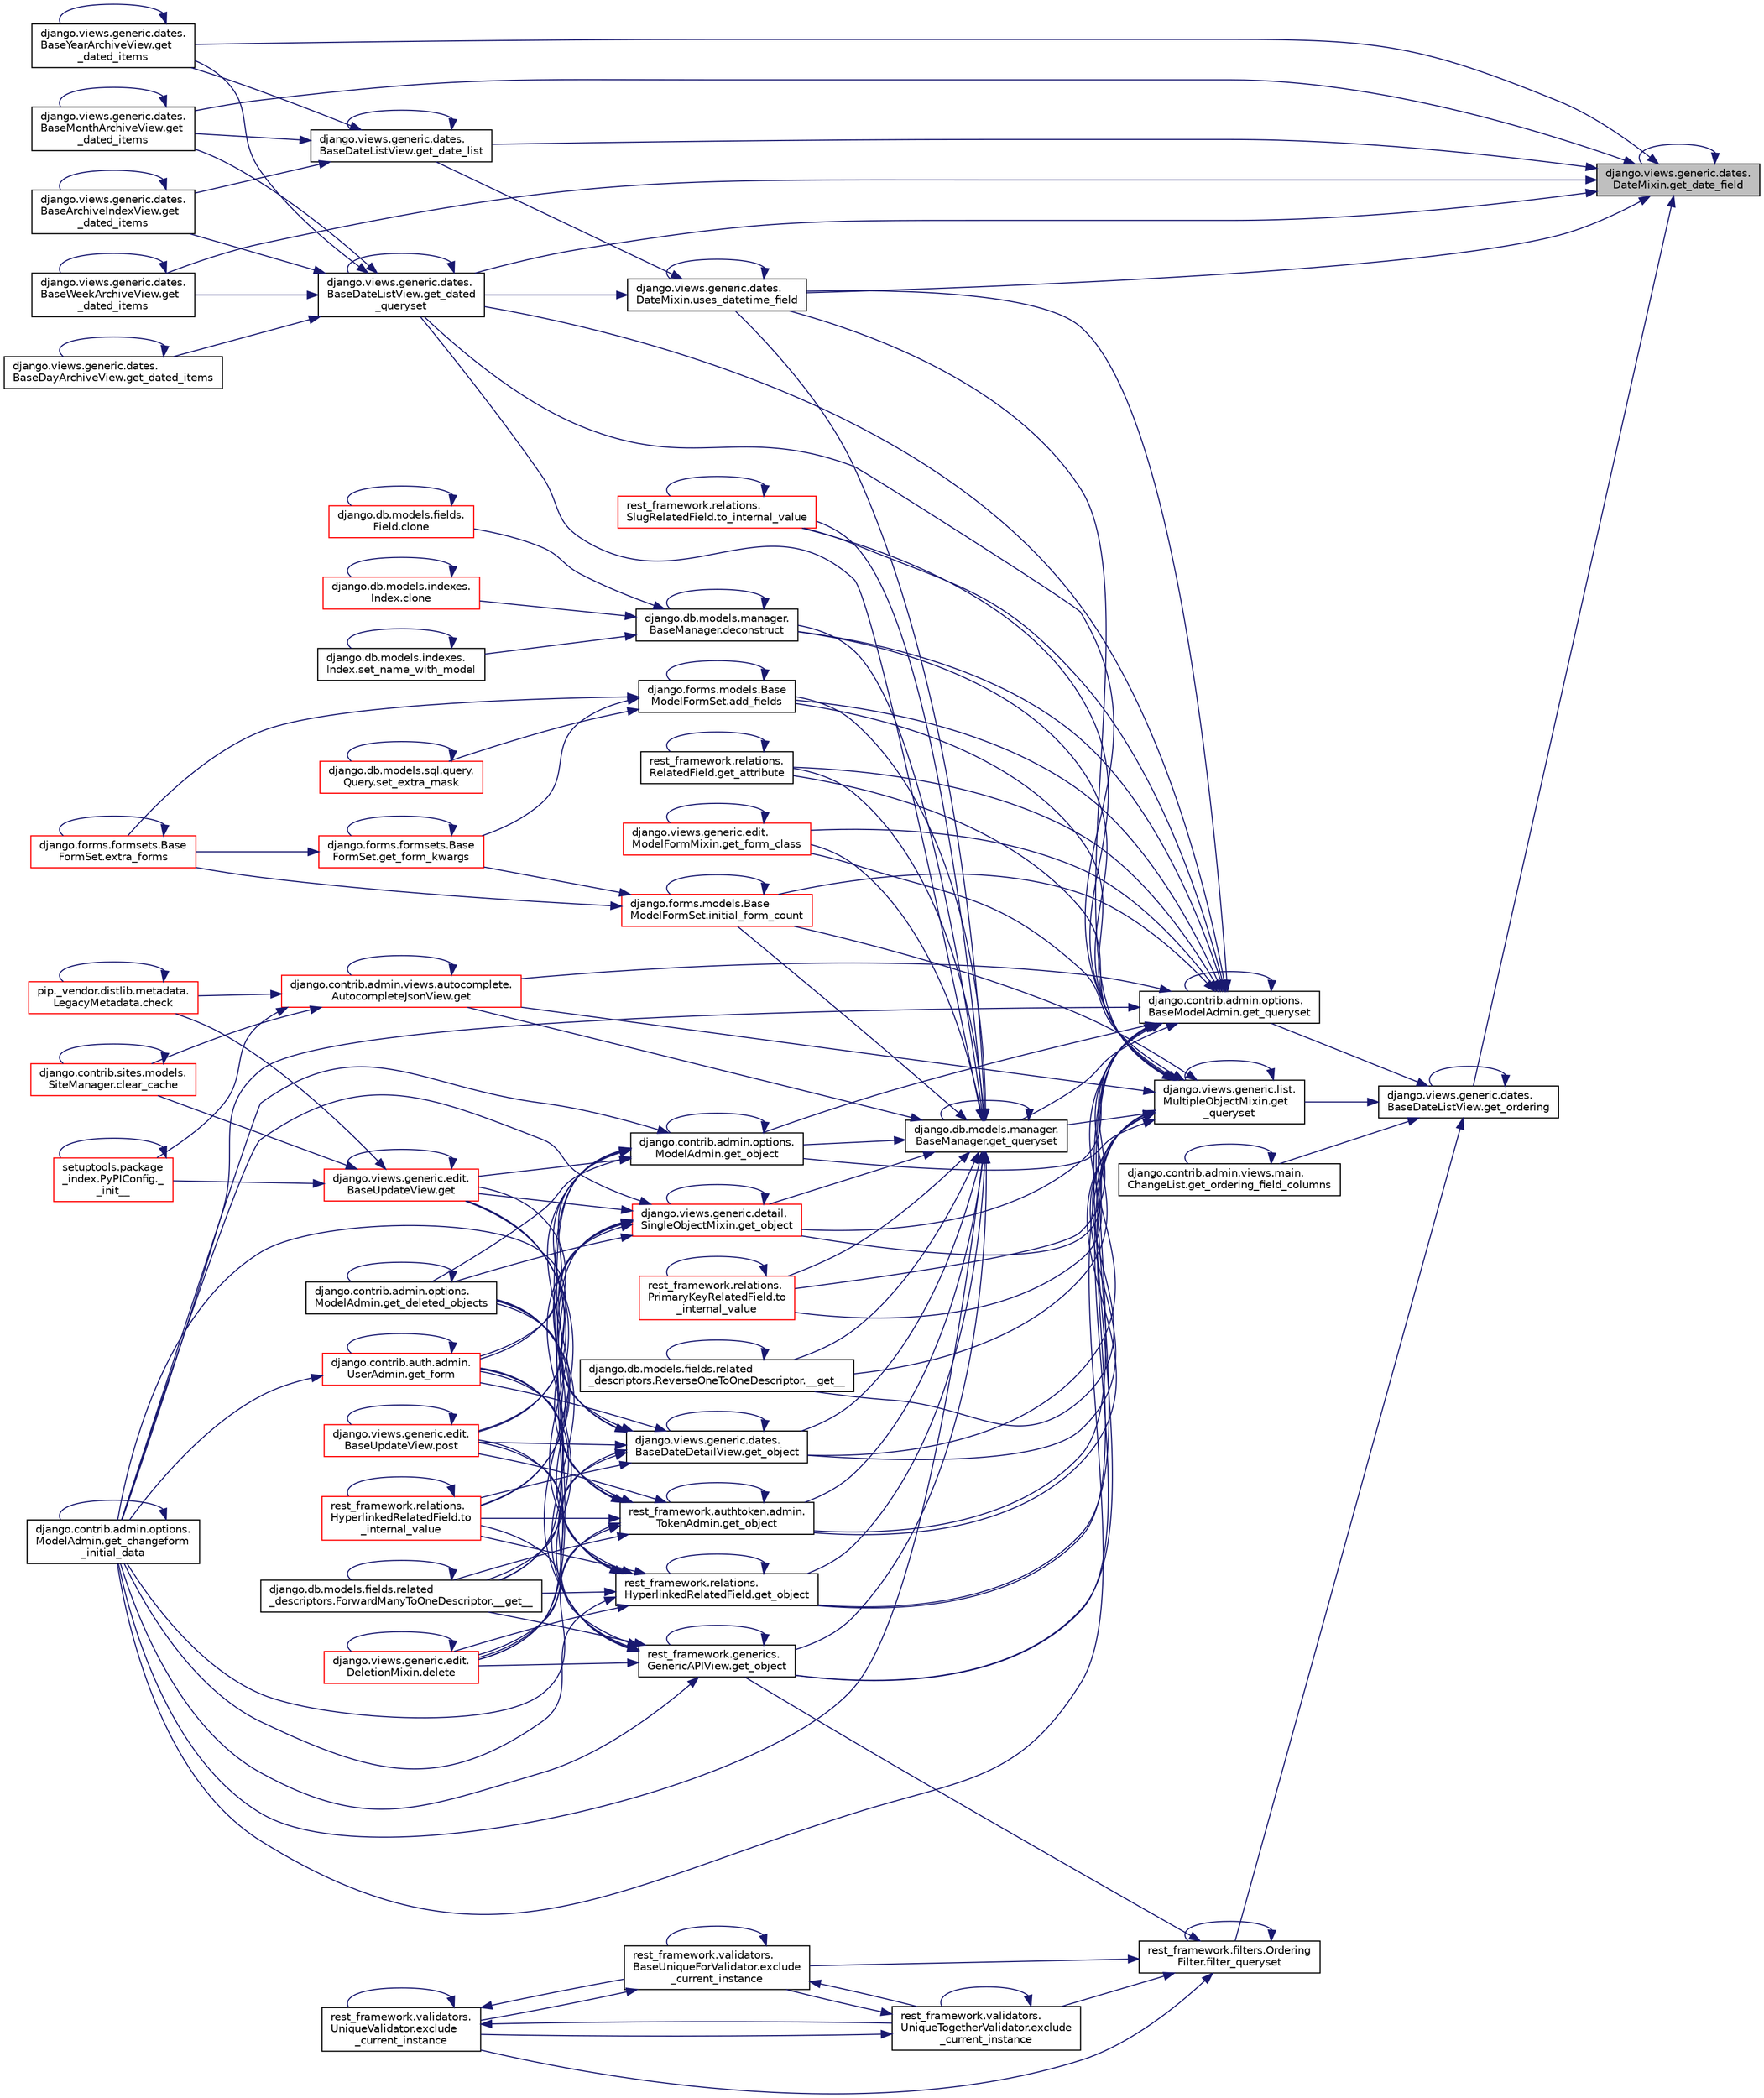 digraph "django.views.generic.dates.DateMixin.get_date_field"
{
 // LATEX_PDF_SIZE
  edge [fontname="Helvetica",fontsize="10",labelfontname="Helvetica",labelfontsize="10"];
  node [fontname="Helvetica",fontsize="10",shape=record];
  rankdir="RL";
  Node1 [label="django.views.generic.dates.\lDateMixin.get_date_field",height=0.2,width=0.4,color="black", fillcolor="grey75", style="filled", fontcolor="black",tooltip=" "];
  Node1 -> Node1 [dir="back",color="midnightblue",fontsize="10",style="solid",fontname="Helvetica"];
  Node1 -> Node2 [dir="back",color="midnightblue",fontsize="10",style="solid",fontname="Helvetica"];
  Node2 [label="django.views.generic.dates.\lBaseDateListView.get_date_list",height=0.2,width=0.4,color="black", fillcolor="white", style="filled",URL="$d7/d86/classdjango_1_1views_1_1generic_1_1dates_1_1_base_date_list_view.html#a8eab6beab1527df2787a8cb203395905",tooltip=" "];
  Node2 -> Node2 [dir="back",color="midnightblue",fontsize="10",style="solid",fontname="Helvetica"];
  Node2 -> Node3 [dir="back",color="midnightblue",fontsize="10",style="solid",fontname="Helvetica"];
  Node3 [label="django.views.generic.dates.\lBaseArchiveIndexView.get\l_dated_items",height=0.2,width=0.4,color="black", fillcolor="white", style="filled",URL="$d9/d24/classdjango_1_1views_1_1generic_1_1dates_1_1_base_archive_index_view.html#adc077b96bd9dabdc84b3dcf787176920",tooltip=" "];
  Node3 -> Node3 [dir="back",color="midnightblue",fontsize="10",style="solid",fontname="Helvetica"];
  Node2 -> Node4 [dir="back",color="midnightblue",fontsize="10",style="solid",fontname="Helvetica"];
  Node4 [label="django.views.generic.dates.\lBaseYearArchiveView.get\l_dated_items",height=0.2,width=0.4,color="black", fillcolor="white", style="filled",URL="$d7/d9e/classdjango_1_1views_1_1generic_1_1dates_1_1_base_year_archive_view.html#a854c061ed0f25330a77a32809beb3063",tooltip=" "];
  Node4 -> Node4 [dir="back",color="midnightblue",fontsize="10",style="solid",fontname="Helvetica"];
  Node2 -> Node5 [dir="back",color="midnightblue",fontsize="10",style="solid",fontname="Helvetica"];
  Node5 [label="django.views.generic.dates.\lBaseMonthArchiveView.get\l_dated_items",height=0.2,width=0.4,color="black", fillcolor="white", style="filled",URL="$d7/da8/classdjango_1_1views_1_1generic_1_1dates_1_1_base_month_archive_view.html#a38271cc2f15dbe5f9a9e62448834c72c",tooltip=" "];
  Node5 -> Node5 [dir="back",color="midnightblue",fontsize="10",style="solid",fontname="Helvetica"];
  Node1 -> Node4 [dir="back",color="midnightblue",fontsize="10",style="solid",fontname="Helvetica"];
  Node1 -> Node5 [dir="back",color="midnightblue",fontsize="10",style="solid",fontname="Helvetica"];
  Node1 -> Node6 [dir="back",color="midnightblue",fontsize="10",style="solid",fontname="Helvetica"];
  Node6 [label="django.views.generic.dates.\lBaseWeekArchiveView.get\l_dated_items",height=0.2,width=0.4,color="black", fillcolor="white", style="filled",URL="$d5/dac/classdjango_1_1views_1_1generic_1_1dates_1_1_base_week_archive_view.html#aeee752c9270fad80424038e4c1777e66",tooltip=" "];
  Node6 -> Node6 [dir="back",color="midnightblue",fontsize="10",style="solid",fontname="Helvetica"];
  Node1 -> Node7 [dir="back",color="midnightblue",fontsize="10",style="solid",fontname="Helvetica"];
  Node7 [label="django.views.generic.dates.\lBaseDateListView.get_dated\l_queryset",height=0.2,width=0.4,color="black", fillcolor="white", style="filled",URL="$d7/d86/classdjango_1_1views_1_1generic_1_1dates_1_1_base_date_list_view.html#a11011211abf322ea977b859dd7d472cb",tooltip=" "];
  Node7 -> Node3 [dir="back",color="midnightblue",fontsize="10",style="solid",fontname="Helvetica"];
  Node7 -> Node4 [dir="back",color="midnightblue",fontsize="10",style="solid",fontname="Helvetica"];
  Node7 -> Node5 [dir="back",color="midnightblue",fontsize="10",style="solid",fontname="Helvetica"];
  Node7 -> Node6 [dir="back",color="midnightblue",fontsize="10",style="solid",fontname="Helvetica"];
  Node7 -> Node8 [dir="back",color="midnightblue",fontsize="10",style="solid",fontname="Helvetica"];
  Node8 [label="django.views.generic.dates.\lBaseDayArchiveView.get_dated_items",height=0.2,width=0.4,color="black", fillcolor="white", style="filled",URL="$de/de2/classdjango_1_1views_1_1generic_1_1dates_1_1_base_day_archive_view.html#a7fcb6d97397e195869cfd5a3ca5baa4e",tooltip=" "];
  Node8 -> Node8 [dir="back",color="midnightblue",fontsize="10",style="solid",fontname="Helvetica"];
  Node7 -> Node7 [dir="back",color="midnightblue",fontsize="10",style="solid",fontname="Helvetica"];
  Node1 -> Node9 [dir="back",color="midnightblue",fontsize="10",style="solid",fontname="Helvetica"];
  Node9 [label="django.views.generic.dates.\lBaseDateListView.get_ordering",height=0.2,width=0.4,color="black", fillcolor="white", style="filled",URL="$d7/d86/classdjango_1_1views_1_1generic_1_1dates_1_1_base_date_list_view.html#a1ca94aa4a283514ce26b0fb152c396bd",tooltip=" "];
  Node9 -> Node10 [dir="back",color="midnightblue",fontsize="10",style="solid",fontname="Helvetica"];
  Node10 [label="rest_framework.filters.Ordering\lFilter.filter_queryset",height=0.2,width=0.4,color="black", fillcolor="white", style="filled",URL="$d0/d16/classrest__framework_1_1filters_1_1_ordering_filter.html#af0334718806ff1519a860a79735c12c5",tooltip=" "];
  Node10 -> Node11 [dir="back",color="midnightblue",fontsize="10",style="solid",fontname="Helvetica"];
  Node11 [label="rest_framework.validators.\lUniqueTogetherValidator.exclude\l_current_instance",height=0.2,width=0.4,color="black", fillcolor="white", style="filled",URL="$d8/df3/classrest__framework_1_1validators_1_1_unique_together_validator.html#a872e5afbee8c4160bba291bf2dbc9a96",tooltip=" "];
  Node11 -> Node11 [dir="back",color="midnightblue",fontsize="10",style="solid",fontname="Helvetica"];
  Node11 -> Node12 [dir="back",color="midnightblue",fontsize="10",style="solid",fontname="Helvetica"];
  Node12 [label="rest_framework.validators.\lBaseUniqueForValidator.exclude\l_current_instance",height=0.2,width=0.4,color="black", fillcolor="white", style="filled",URL="$d7/d15/classrest__framework_1_1validators_1_1_base_unique_for_validator.html#a695aa68f1278ccc42fad6fa2153c5da0",tooltip=" "];
  Node12 -> Node11 [dir="back",color="midnightblue",fontsize="10",style="solid",fontname="Helvetica"];
  Node12 -> Node12 [dir="back",color="midnightblue",fontsize="10",style="solid",fontname="Helvetica"];
  Node12 -> Node13 [dir="back",color="midnightblue",fontsize="10",style="solid",fontname="Helvetica"];
  Node13 [label="rest_framework.validators.\lUniqueValidator.exclude\l_current_instance",height=0.2,width=0.4,color="black", fillcolor="white", style="filled",URL="$df/dfd/classrest__framework_1_1validators_1_1_unique_validator.html#af919fcec709e412d91fe08286e1900db",tooltip=" "];
  Node13 -> Node11 [dir="back",color="midnightblue",fontsize="10",style="solid",fontname="Helvetica"];
  Node13 -> Node12 [dir="back",color="midnightblue",fontsize="10",style="solid",fontname="Helvetica"];
  Node13 -> Node13 [dir="back",color="midnightblue",fontsize="10",style="solid",fontname="Helvetica"];
  Node11 -> Node13 [dir="back",color="midnightblue",fontsize="10",style="solid",fontname="Helvetica"];
  Node10 -> Node12 [dir="back",color="midnightblue",fontsize="10",style="solid",fontname="Helvetica"];
  Node10 -> Node13 [dir="back",color="midnightblue",fontsize="10",style="solid",fontname="Helvetica"];
  Node10 -> Node10 [dir="back",color="midnightblue",fontsize="10",style="solid",fontname="Helvetica"];
  Node10 -> Node14 [dir="back",color="midnightblue",fontsize="10",style="solid",fontname="Helvetica"];
  Node14 [label="rest_framework.generics.\lGenericAPIView.get_object",height=0.2,width=0.4,color="black", fillcolor="white", style="filled",URL="$d9/d8f/classrest__framework_1_1generics_1_1_generic_a_p_i_view.html#af19daba665c7e3f1329658f71f0dbc1c",tooltip=" "];
  Node14 -> Node15 [dir="back",color="midnightblue",fontsize="10",style="solid",fontname="Helvetica"];
  Node15 [label="django.db.models.fields.related\l_descriptors.ForwardManyToOneDescriptor.__get__",height=0.2,width=0.4,color="black", fillcolor="white", style="filled",URL="$d8/d45/classdjango_1_1db_1_1models_1_1fields_1_1related__descriptors_1_1_forward_many_to_one_descriptor.html#a00a5fdcd5751fe1e27eff22d686c5dca",tooltip=" "];
  Node15 -> Node15 [dir="back",color="midnightblue",fontsize="10",style="solid",fontname="Helvetica"];
  Node14 -> Node16 [dir="back",color="midnightblue",fontsize="10",style="solid",fontname="Helvetica"];
  Node16 [label="django.views.generic.edit.\lDeletionMixin.delete",height=0.2,width=0.4,color="red", fillcolor="white", style="filled",URL="$d3/d92/classdjango_1_1views_1_1generic_1_1edit_1_1_deletion_mixin.html#a51f105c6c7ad7f026a85bc9fbc68488d",tooltip=" "];
  Node16 -> Node16 [dir="back",color="midnightblue",fontsize="10",style="solid",fontname="Helvetica"];
  Node14 -> Node373 [dir="back",color="midnightblue",fontsize="10",style="solid",fontname="Helvetica"];
  Node373 [label="django.views.generic.edit.\lBaseUpdateView.get",height=0.2,width=0.4,color="red", fillcolor="white", style="filled",URL="$dc/d05/classdjango_1_1views_1_1generic_1_1edit_1_1_base_update_view.html#a25a7b8d986440ffbc8dcc5f140f0dbf9",tooltip=" "];
  Node373 -> Node215 [dir="back",color="midnightblue",fontsize="10",style="solid",fontname="Helvetica"];
  Node215 [label="setuptools.package\l_index.PyPIConfig._\l_init__",height=0.2,width=0.4,color="red", fillcolor="white", style="filled",URL="$d3/d47/classsetuptools_1_1package__index_1_1_py_p_i_config.html#a32593240a32dc851f55b82f1abebbc86",tooltip=" "];
  Node215 -> Node215 [dir="back",color="midnightblue",fontsize="10",style="solid",fontname="Helvetica"];
  Node373 -> Node216 [dir="back",color="midnightblue",fontsize="10",style="solid",fontname="Helvetica"];
  Node216 [label="pip._vendor.distlib.metadata.\lLegacyMetadata.check",height=0.2,width=0.4,color="red", fillcolor="white", style="filled",URL="$d3/dc5/classpip_1_1__vendor_1_1distlib_1_1metadata_1_1_legacy_metadata.html#a28132a5947764193c9e166d3fe8281c9",tooltip=" "];
  Node216 -> Node216 [dir="back",color="midnightblue",fontsize="10",style="solid",fontname="Helvetica"];
  Node373 -> Node220 [dir="back",color="midnightblue",fontsize="10",style="solid",fontname="Helvetica"];
  Node220 [label="django.contrib.sites.models.\lSiteManager.clear_cache",height=0.2,width=0.4,color="red", fillcolor="white", style="filled",URL="$d9/d9e/classdjango_1_1contrib_1_1sites_1_1models_1_1_site_manager.html#add1b963e98668e941563915da7a3c99f",tooltip=" "];
  Node220 -> Node220 [dir="back",color="midnightblue",fontsize="10",style="solid",fontname="Helvetica"];
  Node373 -> Node373 [dir="back",color="midnightblue",fontsize="10",style="solid",fontname="Helvetica"];
  Node14 -> Node374 [dir="back",color="midnightblue",fontsize="10",style="solid",fontname="Helvetica"];
  Node374 [label="django.contrib.admin.options.\lModelAdmin.get_changeform\l_initial_data",height=0.2,width=0.4,color="black", fillcolor="white", style="filled",URL="$d5/d05/classdjango_1_1contrib_1_1admin_1_1options_1_1_model_admin.html#a0a240a707ea381d1b8ec1579f8955fb7",tooltip=" "];
  Node374 -> Node374 [dir="back",color="midnightblue",fontsize="10",style="solid",fontname="Helvetica"];
  Node14 -> Node375 [dir="back",color="midnightblue",fontsize="10",style="solid",fontname="Helvetica"];
  Node375 [label="django.contrib.admin.options.\lModelAdmin.get_deleted_objects",height=0.2,width=0.4,color="black", fillcolor="white", style="filled",URL="$d5/d05/classdjango_1_1contrib_1_1admin_1_1options_1_1_model_admin.html#a4877a3cf067df66ce015e5fa410dc343",tooltip=" "];
  Node375 -> Node375 [dir="back",color="midnightblue",fontsize="10",style="solid",fontname="Helvetica"];
  Node14 -> Node376 [dir="back",color="midnightblue",fontsize="10",style="solid",fontname="Helvetica"];
  Node376 [label="django.contrib.auth.admin.\lUserAdmin.get_form",height=0.2,width=0.4,color="red", fillcolor="white", style="filled",URL="$de/d3c/classdjango_1_1contrib_1_1auth_1_1admin_1_1_user_admin.html#a30a0a369e3f81b055b79cf3961971466",tooltip=" "];
  Node376 -> Node374 [dir="back",color="midnightblue",fontsize="10",style="solid",fontname="Helvetica"];
  Node376 -> Node376 [dir="back",color="midnightblue",fontsize="10",style="solid",fontname="Helvetica"];
  Node14 -> Node14 [dir="back",color="midnightblue",fontsize="10",style="solid",fontname="Helvetica"];
  Node14 -> Node379 [dir="back",color="midnightblue",fontsize="10",style="solid",fontname="Helvetica"];
  Node379 [label="django.views.generic.edit.\lBaseUpdateView.post",height=0.2,width=0.4,color="red", fillcolor="white", style="filled",URL="$dc/d05/classdjango_1_1views_1_1generic_1_1edit_1_1_base_update_view.html#a2147923a1e67e00c94f2882ec1b3bf55",tooltip=" "];
  Node379 -> Node379 [dir="back",color="midnightblue",fontsize="10",style="solid",fontname="Helvetica"];
  Node14 -> Node380 [dir="back",color="midnightblue",fontsize="10",style="solid",fontname="Helvetica"];
  Node380 [label="rest_framework.relations.\lHyperlinkedRelatedField.to\l_internal_value",height=0.2,width=0.4,color="red", fillcolor="white", style="filled",URL="$d1/d10/classrest__framework_1_1relations_1_1_hyperlinked_related_field.html#ad440816f795da9c240990bbb69957ea5",tooltip=" "];
  Node380 -> Node380 [dir="back",color="midnightblue",fontsize="10",style="solid",fontname="Helvetica"];
  Node9 -> Node9 [dir="back",color="midnightblue",fontsize="10",style="solid",fontname="Helvetica"];
  Node9 -> Node679 [dir="back",color="midnightblue",fontsize="10",style="solid",fontname="Helvetica"];
  Node679 [label="django.contrib.admin.views.main.\lChangeList.get_ordering_field_columns",height=0.2,width=0.4,color="black", fillcolor="white", style="filled",URL="$d7/d58/classdjango_1_1contrib_1_1admin_1_1views_1_1main_1_1_change_list.html#ad365f8c2acd6830baf1c62ed771da06d",tooltip=" "];
  Node679 -> Node679 [dir="back",color="midnightblue",fontsize="10",style="solid",fontname="Helvetica"];
  Node9 -> Node680 [dir="back",color="midnightblue",fontsize="10",style="solid",fontname="Helvetica"];
  Node680 [label="django.views.generic.list.\lMultipleObjectMixin.get\l_queryset",height=0.2,width=0.4,color="black", fillcolor="white", style="filled",URL="$dc/db8/classdjango_1_1views_1_1generic_1_1list_1_1_multiple_object_mixin.html#ad98185a338be30a3a7327fbb7c3b4a1a",tooltip=" "];
  Node680 -> Node408 [dir="back",color="midnightblue",fontsize="10",style="solid",fontname="Helvetica"];
  Node408 [label="django.db.models.fields.related\l_descriptors.ReverseOneToOneDescriptor.__get__",height=0.2,width=0.4,color="black", fillcolor="white", style="filled",URL="$da/d7c/classdjango_1_1db_1_1models_1_1fields_1_1related__descriptors_1_1_reverse_one_to_one_descriptor.html#a8a2af43b925a416a4c17dae462134905",tooltip=" "];
  Node408 -> Node408 [dir="back",color="midnightblue",fontsize="10",style="solid",fontname="Helvetica"];
  Node680 -> Node409 [dir="back",color="midnightblue",fontsize="10",style="solid",fontname="Helvetica"];
  Node409 [label="django.forms.models.Base\lModelFormSet.add_fields",height=0.2,width=0.4,color="black", fillcolor="white", style="filled",URL="$d5/d31/classdjango_1_1forms_1_1models_1_1_base_model_form_set.html#a7ba87ca8389c133b3c62c02ec6183b2c",tooltip=" "];
  Node409 -> Node409 [dir="back",color="midnightblue",fontsize="10",style="solid",fontname="Helvetica"];
  Node409 -> Node390 [dir="back",color="midnightblue",fontsize="10",style="solid",fontname="Helvetica"];
  Node390 [label="django.forms.formsets.Base\lFormSet.extra_forms",height=0.2,width=0.4,color="red", fillcolor="white", style="filled",URL="$d5/d7f/classdjango_1_1forms_1_1formsets_1_1_base_form_set.html#a9487b6c0ea825975b119b5a0e989d0a3",tooltip=" "];
  Node390 -> Node390 [dir="back",color="midnightblue",fontsize="10",style="solid",fontname="Helvetica"];
  Node409 -> Node410 [dir="back",color="midnightblue",fontsize="10",style="solid",fontname="Helvetica"];
  Node410 [label="django.forms.formsets.Base\lFormSet.get_form_kwargs",height=0.2,width=0.4,color="red", fillcolor="white", style="filled",URL="$d5/d7f/classdjango_1_1forms_1_1formsets_1_1_base_form_set.html#a88de5b295c9504269cae259b3bcefc93",tooltip=" "];
  Node410 -> Node390 [dir="back",color="midnightblue",fontsize="10",style="solid",fontname="Helvetica"];
  Node410 -> Node410 [dir="back",color="midnightblue",fontsize="10",style="solid",fontname="Helvetica"];
  Node409 -> Node411 [dir="back",color="midnightblue",fontsize="10",style="solid",fontname="Helvetica"];
  Node411 [label="django.db.models.sql.query.\lQuery.set_extra_mask",height=0.2,width=0.4,color="red", fillcolor="white", style="filled",URL="$d6/d30/classdjango_1_1db_1_1models_1_1sql_1_1query_1_1_query.html#a879119a7e742acde6e677c19e4d1bf37",tooltip=" "];
  Node411 -> Node411 [dir="back",color="midnightblue",fontsize="10",style="solid",fontname="Helvetica"];
  Node680 -> Node417 [dir="back",color="midnightblue",fontsize="10",style="solid",fontname="Helvetica"];
  Node417 [label="django.db.models.manager.\lBaseManager.deconstruct",height=0.2,width=0.4,color="black", fillcolor="white", style="filled",URL="$d1/d1c/classdjango_1_1db_1_1models_1_1manager_1_1_base_manager.html#a2b25db58a8fa22f7d633f60e83bca00e",tooltip=" "];
  Node417 -> Node316 [dir="back",color="midnightblue",fontsize="10",style="solid",fontname="Helvetica"];
  Node316 [label="django.db.models.fields.\lField.clone",height=0.2,width=0.4,color="red", fillcolor="white", style="filled",URL="$db/d75/classdjango_1_1db_1_1models_1_1fields_1_1_field.html#ae8df23501cdf746b169871b4c3b8fd68",tooltip=" "];
  Node316 -> Node316 [dir="back",color="midnightblue",fontsize="10",style="solid",fontname="Helvetica"];
  Node417 -> Node318 [dir="back",color="midnightblue",fontsize="10",style="solid",fontname="Helvetica"];
  Node318 [label="django.db.models.indexes.\lIndex.clone",height=0.2,width=0.4,color="red", fillcolor="white", style="filled",URL="$d9/de5/classdjango_1_1db_1_1models_1_1indexes_1_1_index.html#a4a72c5cec1fcccfa88858c5605fb6a3d",tooltip=" "];
  Node318 -> Node318 [dir="back",color="midnightblue",fontsize="10",style="solid",fontname="Helvetica"];
  Node417 -> Node417 [dir="back",color="midnightblue",fontsize="10",style="solid",fontname="Helvetica"];
  Node417 -> Node61 [dir="back",color="midnightblue",fontsize="10",style="solid",fontname="Helvetica"];
  Node61 [label="django.db.models.indexes.\lIndex.set_name_with_model",height=0.2,width=0.4,color="black", fillcolor="white", style="filled",URL="$d9/de5/classdjango_1_1db_1_1models_1_1indexes_1_1_index.html#ad8bab6d1f54debbb6b41a1f78fede196",tooltip=" "];
  Node61 -> Node61 [dir="back",color="midnightblue",fontsize="10",style="solid",fontname="Helvetica"];
  Node680 -> Node214 [dir="back",color="midnightblue",fontsize="10",style="solid",fontname="Helvetica"];
  Node214 [label="django.contrib.admin.views.autocomplete.\lAutocompleteJsonView.get",height=0.2,width=0.4,color="red", fillcolor="white", style="filled",URL="$d5/d24/classdjango_1_1contrib_1_1admin_1_1views_1_1autocomplete_1_1_autocomplete_json_view.html#a332059b5057dd0960d3198ebece79667",tooltip=" "];
  Node214 -> Node215 [dir="back",color="midnightblue",fontsize="10",style="solid",fontname="Helvetica"];
  Node214 -> Node216 [dir="back",color="midnightblue",fontsize="10",style="solid",fontname="Helvetica"];
  Node214 -> Node220 [dir="back",color="midnightblue",fontsize="10",style="solid",fontname="Helvetica"];
  Node214 -> Node214 [dir="back",color="midnightblue",fontsize="10",style="solid",fontname="Helvetica"];
  Node680 -> Node383 [dir="back",color="midnightblue",fontsize="10",style="solid",fontname="Helvetica"];
  Node383 [label="rest_framework.relations.\lRelatedField.get_attribute",height=0.2,width=0.4,color="black", fillcolor="white", style="filled",URL="$d4/d5c/classrest__framework_1_1relations_1_1_related_field.html#a7b4c46981d21c341076b09dbaaff3e01",tooltip=" "];
  Node383 -> Node383 [dir="back",color="midnightblue",fontsize="10",style="solid",fontname="Helvetica"];
  Node680 -> Node374 [dir="back",color="midnightblue",fontsize="10",style="solid",fontname="Helvetica"];
  Node680 -> Node7 [dir="back",color="midnightblue",fontsize="10",style="solid",fontname="Helvetica"];
  Node680 -> Node418 [dir="back",color="midnightblue",fontsize="10",style="solid",fontname="Helvetica"];
  Node418 [label="django.views.generic.edit.\lModelFormMixin.get_form_class",height=0.2,width=0.4,color="red", fillcolor="white", style="filled",URL="$d9/de4/classdjango_1_1views_1_1generic_1_1edit_1_1_model_form_mixin.html#ab5f7deaff78cbca18e8d853aa6500f68",tooltip=" "];
  Node418 -> Node418 [dir="back",color="midnightblue",fontsize="10",style="solid",fontname="Helvetica"];
  Node680 -> Node14 [dir="back",color="midnightblue",fontsize="10",style="solid",fontname="Helvetica"];
  Node680 -> Node372 [dir="back",color="midnightblue",fontsize="10",style="solid",fontname="Helvetica"];
  Node372 [label="django.views.generic.dates.\lBaseDateDetailView.get_object",height=0.2,width=0.4,color="black", fillcolor="white", style="filled",URL="$d7/da7/classdjango_1_1views_1_1generic_1_1dates_1_1_base_date_detail_view.html#a32d05a2df829a53a3423b48d22d56845",tooltip=" "];
  Node372 -> Node15 [dir="back",color="midnightblue",fontsize="10",style="solid",fontname="Helvetica"];
  Node372 -> Node16 [dir="back",color="midnightblue",fontsize="10",style="solid",fontname="Helvetica"];
  Node372 -> Node373 [dir="back",color="midnightblue",fontsize="10",style="solid",fontname="Helvetica"];
  Node372 -> Node374 [dir="back",color="midnightblue",fontsize="10",style="solid",fontname="Helvetica"];
  Node372 -> Node375 [dir="back",color="midnightblue",fontsize="10",style="solid",fontname="Helvetica"];
  Node372 -> Node376 [dir="back",color="midnightblue",fontsize="10",style="solid",fontname="Helvetica"];
  Node372 -> Node372 [dir="back",color="midnightblue",fontsize="10",style="solid",fontname="Helvetica"];
  Node372 -> Node379 [dir="back",color="midnightblue",fontsize="10",style="solid",fontname="Helvetica"];
  Node372 -> Node380 [dir="back",color="midnightblue",fontsize="10",style="solid",fontname="Helvetica"];
  Node680 -> Node419 [dir="back",color="midnightblue",fontsize="10",style="solid",fontname="Helvetica"];
  Node419 [label="django.views.generic.detail.\lSingleObjectMixin.get_object",height=0.2,width=0.4,color="red", fillcolor="white", style="filled",URL="$d2/d8d/classdjango_1_1views_1_1generic_1_1detail_1_1_single_object_mixin.html#a2dd2bbde8d843929b3af3056125586d7",tooltip=" "];
  Node419 -> Node15 [dir="back",color="midnightblue",fontsize="10",style="solid",fontname="Helvetica"];
  Node419 -> Node16 [dir="back",color="midnightblue",fontsize="10",style="solid",fontname="Helvetica"];
  Node419 -> Node373 [dir="back",color="midnightblue",fontsize="10",style="solid",fontname="Helvetica"];
  Node419 -> Node374 [dir="back",color="midnightblue",fontsize="10",style="solid",fontname="Helvetica"];
  Node419 -> Node375 [dir="back",color="midnightblue",fontsize="10",style="solid",fontname="Helvetica"];
  Node419 -> Node376 [dir="back",color="midnightblue",fontsize="10",style="solid",fontname="Helvetica"];
  Node419 -> Node419 [dir="back",color="midnightblue",fontsize="10",style="solid",fontname="Helvetica"];
  Node419 -> Node379 [dir="back",color="midnightblue",fontsize="10",style="solid",fontname="Helvetica"];
  Node419 -> Node380 [dir="back",color="midnightblue",fontsize="10",style="solid",fontname="Helvetica"];
  Node680 -> Node421 [dir="back",color="midnightblue",fontsize="10",style="solid",fontname="Helvetica"];
  Node421 [label="django.contrib.admin.options.\lModelAdmin.get_object",height=0.2,width=0.4,color="black", fillcolor="white", style="filled",URL="$d5/d05/classdjango_1_1contrib_1_1admin_1_1options_1_1_model_admin.html#a9d8fe5dc46588f2e6a68135c73c1487f",tooltip=" "];
  Node421 -> Node15 [dir="back",color="midnightblue",fontsize="10",style="solid",fontname="Helvetica"];
  Node421 -> Node16 [dir="back",color="midnightblue",fontsize="10",style="solid",fontname="Helvetica"];
  Node421 -> Node373 [dir="back",color="midnightblue",fontsize="10",style="solid",fontname="Helvetica"];
  Node421 -> Node374 [dir="back",color="midnightblue",fontsize="10",style="solid",fontname="Helvetica"];
  Node421 -> Node375 [dir="back",color="midnightblue",fontsize="10",style="solid",fontname="Helvetica"];
  Node421 -> Node376 [dir="back",color="midnightblue",fontsize="10",style="solid",fontname="Helvetica"];
  Node421 -> Node421 [dir="back",color="midnightblue",fontsize="10",style="solid",fontname="Helvetica"];
  Node421 -> Node379 [dir="back",color="midnightblue",fontsize="10",style="solid",fontname="Helvetica"];
  Node421 -> Node380 [dir="back",color="midnightblue",fontsize="10",style="solid",fontname="Helvetica"];
  Node680 -> Node422 [dir="back",color="midnightblue",fontsize="10",style="solid",fontname="Helvetica"];
  Node422 [label="rest_framework.authtoken.admin.\lTokenAdmin.get_object",height=0.2,width=0.4,color="black", fillcolor="white", style="filled",URL="$dd/d7c/classrest__framework_1_1authtoken_1_1admin_1_1_token_admin.html#a3a99dfedc9482558b2c209121e23128c",tooltip=" "];
  Node422 -> Node15 [dir="back",color="midnightblue",fontsize="10",style="solid",fontname="Helvetica"];
  Node422 -> Node16 [dir="back",color="midnightblue",fontsize="10",style="solid",fontname="Helvetica"];
  Node422 -> Node373 [dir="back",color="midnightblue",fontsize="10",style="solid",fontname="Helvetica"];
  Node422 -> Node374 [dir="back",color="midnightblue",fontsize="10",style="solid",fontname="Helvetica"];
  Node422 -> Node375 [dir="back",color="midnightblue",fontsize="10",style="solid",fontname="Helvetica"];
  Node422 -> Node376 [dir="back",color="midnightblue",fontsize="10",style="solid",fontname="Helvetica"];
  Node422 -> Node422 [dir="back",color="midnightblue",fontsize="10",style="solid",fontname="Helvetica"];
  Node422 -> Node379 [dir="back",color="midnightblue",fontsize="10",style="solid",fontname="Helvetica"];
  Node422 -> Node380 [dir="back",color="midnightblue",fontsize="10",style="solid",fontname="Helvetica"];
  Node680 -> Node423 [dir="back",color="midnightblue",fontsize="10",style="solid",fontname="Helvetica"];
  Node423 [label="rest_framework.relations.\lHyperlinkedRelatedField.get_object",height=0.2,width=0.4,color="black", fillcolor="white", style="filled",URL="$d1/d10/classrest__framework_1_1relations_1_1_hyperlinked_related_field.html#ae5ffa1405c21fd97e837193405ec0cd7",tooltip=" "];
  Node423 -> Node15 [dir="back",color="midnightblue",fontsize="10",style="solid",fontname="Helvetica"];
  Node423 -> Node16 [dir="back",color="midnightblue",fontsize="10",style="solid",fontname="Helvetica"];
  Node423 -> Node373 [dir="back",color="midnightblue",fontsize="10",style="solid",fontname="Helvetica"];
  Node423 -> Node374 [dir="back",color="midnightblue",fontsize="10",style="solid",fontname="Helvetica"];
  Node423 -> Node375 [dir="back",color="midnightblue",fontsize="10",style="solid",fontname="Helvetica"];
  Node423 -> Node376 [dir="back",color="midnightblue",fontsize="10",style="solid",fontname="Helvetica"];
  Node423 -> Node423 [dir="back",color="midnightblue",fontsize="10",style="solid",fontname="Helvetica"];
  Node423 -> Node379 [dir="back",color="midnightblue",fontsize="10",style="solid",fontname="Helvetica"];
  Node423 -> Node380 [dir="back",color="midnightblue",fontsize="10",style="solid",fontname="Helvetica"];
  Node680 -> Node424 [dir="back",color="midnightblue",fontsize="10",style="solid",fontname="Helvetica"];
  Node424 [label="django.db.models.manager.\lBaseManager.get_queryset",height=0.2,width=0.4,color="black", fillcolor="white", style="filled",URL="$d1/d1c/classdjango_1_1db_1_1models_1_1manager_1_1_base_manager.html#af0391e929a911c2647412e6e030c28e8",tooltip="PROXIES TO QUERYSET #."];
  Node424 -> Node408 [dir="back",color="midnightblue",fontsize="10",style="solid",fontname="Helvetica"];
  Node424 -> Node409 [dir="back",color="midnightblue",fontsize="10",style="solid",fontname="Helvetica"];
  Node424 -> Node417 [dir="back",color="midnightblue",fontsize="10",style="solid",fontname="Helvetica"];
  Node424 -> Node214 [dir="back",color="midnightblue",fontsize="10",style="solid",fontname="Helvetica"];
  Node424 -> Node383 [dir="back",color="midnightblue",fontsize="10",style="solid",fontname="Helvetica"];
  Node424 -> Node374 [dir="back",color="midnightblue",fontsize="10",style="solid",fontname="Helvetica"];
  Node424 -> Node7 [dir="back",color="midnightblue",fontsize="10",style="solid",fontname="Helvetica"];
  Node424 -> Node418 [dir="back",color="midnightblue",fontsize="10",style="solid",fontname="Helvetica"];
  Node424 -> Node14 [dir="back",color="midnightblue",fontsize="10",style="solid",fontname="Helvetica"];
  Node424 -> Node372 [dir="back",color="midnightblue",fontsize="10",style="solid",fontname="Helvetica"];
  Node424 -> Node419 [dir="back",color="midnightblue",fontsize="10",style="solid",fontname="Helvetica"];
  Node424 -> Node421 [dir="back",color="midnightblue",fontsize="10",style="solid",fontname="Helvetica"];
  Node424 -> Node422 [dir="back",color="midnightblue",fontsize="10",style="solid",fontname="Helvetica"];
  Node424 -> Node423 [dir="back",color="midnightblue",fontsize="10",style="solid",fontname="Helvetica"];
  Node424 -> Node424 [dir="back",color="midnightblue",fontsize="10",style="solid",fontname="Helvetica"];
  Node424 -> Node425 [dir="back",color="midnightblue",fontsize="10",style="solid",fontname="Helvetica"];
  Node425 [label="django.forms.models.Base\lModelFormSet.initial_form_count",height=0.2,width=0.4,color="red", fillcolor="white", style="filled",URL="$d5/d31/classdjango_1_1forms_1_1models_1_1_base_model_form_set.html#a6a15e7dc230a83274059086c7297b540",tooltip=" "];
  Node425 -> Node390 [dir="back",color="midnightblue",fontsize="10",style="solid",fontname="Helvetica"];
  Node425 -> Node410 [dir="back",color="midnightblue",fontsize="10",style="solid",fontname="Helvetica"];
  Node425 -> Node425 [dir="back",color="midnightblue",fontsize="10",style="solid",fontname="Helvetica"];
  Node424 -> Node430 [dir="back",color="midnightblue",fontsize="10",style="solid",fontname="Helvetica"];
  Node430 [label="rest_framework.relations.\lPrimaryKeyRelatedField.to\l_internal_value",height=0.2,width=0.4,color="red", fillcolor="white", style="filled",URL="$d8/dde/classrest__framework_1_1relations_1_1_primary_key_related_field.html#af23f8a4743db9f71cf80a22212438c06",tooltip=" "];
  Node430 -> Node430 [dir="back",color="midnightblue",fontsize="10",style="solid",fontname="Helvetica"];
  Node424 -> Node431 [dir="back",color="midnightblue",fontsize="10",style="solid",fontname="Helvetica"];
  Node431 [label="rest_framework.relations.\lSlugRelatedField.to_internal_value",height=0.2,width=0.4,color="red", fillcolor="white", style="filled",URL="$d6/dbf/classrest__framework_1_1relations_1_1_slug_related_field.html#a004d7d6f585d9b4fb8a89780e7782ddd",tooltip=" "];
  Node431 -> Node431 [dir="back",color="midnightblue",fontsize="10",style="solid",fontname="Helvetica"];
  Node424 -> Node432 [dir="back",color="midnightblue",fontsize="10",style="solid",fontname="Helvetica"];
  Node432 [label="django.views.generic.dates.\lDateMixin.uses_datetime_field",height=0.2,width=0.4,color="black", fillcolor="white", style="filled",URL="$d7/d82/classdjango_1_1views_1_1generic_1_1dates_1_1_date_mixin.html#a40a6fda70e20d308d65fa855e7f819df",tooltip=" "];
  Node432 -> Node2 [dir="back",color="midnightblue",fontsize="10",style="solid",fontname="Helvetica"];
  Node432 -> Node7 [dir="back",color="midnightblue",fontsize="10",style="solid",fontname="Helvetica"];
  Node432 -> Node432 [dir="back",color="midnightblue",fontsize="10",style="solid",fontname="Helvetica"];
  Node680 -> Node680 [dir="back",color="midnightblue",fontsize="10",style="solid",fontname="Helvetica"];
  Node680 -> Node425 [dir="back",color="midnightblue",fontsize="10",style="solid",fontname="Helvetica"];
  Node680 -> Node430 [dir="back",color="midnightblue",fontsize="10",style="solid",fontname="Helvetica"];
  Node680 -> Node431 [dir="back",color="midnightblue",fontsize="10",style="solid",fontname="Helvetica"];
  Node680 -> Node432 [dir="back",color="midnightblue",fontsize="10",style="solid",fontname="Helvetica"];
  Node9 -> Node681 [dir="back",color="midnightblue",fontsize="10",style="solid",fontname="Helvetica"];
  Node681 [label="django.contrib.admin.options.\lBaseModelAdmin.get_queryset",height=0.2,width=0.4,color="black", fillcolor="white", style="filled",URL="$d3/dd6/classdjango_1_1contrib_1_1admin_1_1options_1_1_base_model_admin.html#a9dc124c9d075b1782f0338dd500ec940",tooltip=" "];
  Node681 -> Node408 [dir="back",color="midnightblue",fontsize="10",style="solid",fontname="Helvetica"];
  Node681 -> Node409 [dir="back",color="midnightblue",fontsize="10",style="solid",fontname="Helvetica"];
  Node681 -> Node417 [dir="back",color="midnightblue",fontsize="10",style="solid",fontname="Helvetica"];
  Node681 -> Node214 [dir="back",color="midnightblue",fontsize="10",style="solid",fontname="Helvetica"];
  Node681 -> Node383 [dir="back",color="midnightblue",fontsize="10",style="solid",fontname="Helvetica"];
  Node681 -> Node374 [dir="back",color="midnightblue",fontsize="10",style="solid",fontname="Helvetica"];
  Node681 -> Node7 [dir="back",color="midnightblue",fontsize="10",style="solid",fontname="Helvetica"];
  Node681 -> Node418 [dir="back",color="midnightblue",fontsize="10",style="solid",fontname="Helvetica"];
  Node681 -> Node14 [dir="back",color="midnightblue",fontsize="10",style="solid",fontname="Helvetica"];
  Node681 -> Node372 [dir="back",color="midnightblue",fontsize="10",style="solid",fontname="Helvetica"];
  Node681 -> Node419 [dir="back",color="midnightblue",fontsize="10",style="solid",fontname="Helvetica"];
  Node681 -> Node421 [dir="back",color="midnightblue",fontsize="10",style="solid",fontname="Helvetica"];
  Node681 -> Node422 [dir="back",color="midnightblue",fontsize="10",style="solid",fontname="Helvetica"];
  Node681 -> Node423 [dir="back",color="midnightblue",fontsize="10",style="solid",fontname="Helvetica"];
  Node681 -> Node424 [dir="back",color="midnightblue",fontsize="10",style="solid",fontname="Helvetica"];
  Node681 -> Node681 [dir="back",color="midnightblue",fontsize="10",style="solid",fontname="Helvetica"];
  Node681 -> Node425 [dir="back",color="midnightblue",fontsize="10",style="solid",fontname="Helvetica"];
  Node681 -> Node430 [dir="back",color="midnightblue",fontsize="10",style="solid",fontname="Helvetica"];
  Node681 -> Node431 [dir="back",color="midnightblue",fontsize="10",style="solid",fontname="Helvetica"];
  Node681 -> Node432 [dir="back",color="midnightblue",fontsize="10",style="solid",fontname="Helvetica"];
  Node1 -> Node432 [dir="back",color="midnightblue",fontsize="10",style="solid",fontname="Helvetica"];
}
